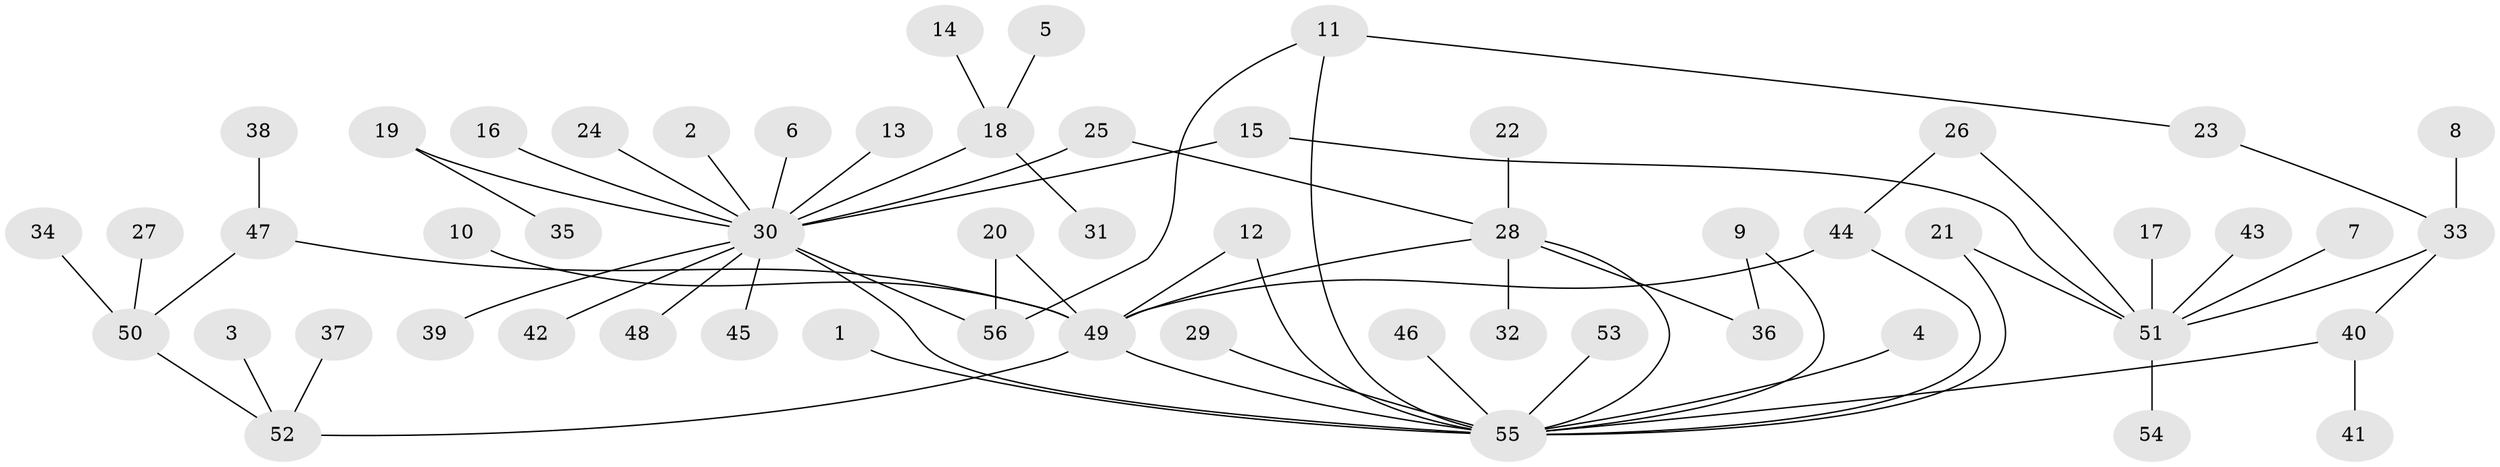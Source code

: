 // original degree distribution, {6: 0.037383177570093455, 10: 0.018691588785046728, 5: 0.028037383177570093, 17: 0.009345794392523364, 1: 0.5887850467289719, 3: 0.08411214953271028, 4: 0.037383177570093455, 18: 0.009345794392523364, 2: 0.18691588785046728}
// Generated by graph-tools (version 1.1) at 2025/36/03/04/25 23:36:57]
// undirected, 56 vertices, 67 edges
graph export_dot {
  node [color=gray90,style=filled];
  1;
  2;
  3;
  4;
  5;
  6;
  7;
  8;
  9;
  10;
  11;
  12;
  13;
  14;
  15;
  16;
  17;
  18;
  19;
  20;
  21;
  22;
  23;
  24;
  25;
  26;
  27;
  28;
  29;
  30;
  31;
  32;
  33;
  34;
  35;
  36;
  37;
  38;
  39;
  40;
  41;
  42;
  43;
  44;
  45;
  46;
  47;
  48;
  49;
  50;
  51;
  52;
  53;
  54;
  55;
  56;
  1 -- 55 [weight=1.0];
  2 -- 30 [weight=1.0];
  3 -- 52 [weight=1.0];
  4 -- 55 [weight=1.0];
  5 -- 18 [weight=1.0];
  6 -- 30 [weight=1.0];
  7 -- 51 [weight=1.0];
  8 -- 33 [weight=1.0];
  9 -- 36 [weight=1.0];
  9 -- 55 [weight=1.0];
  10 -- 49 [weight=1.0];
  11 -- 23 [weight=1.0];
  11 -- 55 [weight=1.0];
  11 -- 56 [weight=1.0];
  12 -- 49 [weight=1.0];
  12 -- 55 [weight=1.0];
  13 -- 30 [weight=1.0];
  14 -- 18 [weight=1.0];
  15 -- 30 [weight=1.0];
  15 -- 51 [weight=1.0];
  16 -- 30 [weight=1.0];
  17 -- 51 [weight=1.0];
  18 -- 30 [weight=1.0];
  18 -- 31 [weight=1.0];
  19 -- 30 [weight=1.0];
  19 -- 35 [weight=1.0];
  20 -- 49 [weight=1.0];
  20 -- 56 [weight=1.0];
  21 -- 51 [weight=1.0];
  21 -- 55 [weight=1.0];
  22 -- 28 [weight=1.0];
  23 -- 33 [weight=1.0];
  24 -- 30 [weight=1.0];
  25 -- 28 [weight=1.0];
  25 -- 30 [weight=1.0];
  26 -- 44 [weight=1.0];
  26 -- 51 [weight=1.0];
  27 -- 50 [weight=1.0];
  28 -- 32 [weight=1.0];
  28 -- 36 [weight=1.0];
  28 -- 49 [weight=1.0];
  28 -- 55 [weight=1.0];
  29 -- 55 [weight=1.0];
  30 -- 39 [weight=1.0];
  30 -- 42 [weight=1.0];
  30 -- 45 [weight=1.0];
  30 -- 48 [weight=1.0];
  30 -- 55 [weight=1.0];
  30 -- 56 [weight=2.0];
  33 -- 40 [weight=1.0];
  33 -- 51 [weight=1.0];
  34 -- 50 [weight=1.0];
  37 -- 52 [weight=1.0];
  38 -- 47 [weight=1.0];
  40 -- 41 [weight=1.0];
  40 -- 55 [weight=1.0];
  43 -- 51 [weight=1.0];
  44 -- 49 [weight=1.0];
  44 -- 55 [weight=1.0];
  46 -- 55 [weight=1.0];
  47 -- 49 [weight=1.0];
  47 -- 50 [weight=1.0];
  49 -- 52 [weight=1.0];
  49 -- 55 [weight=1.0];
  50 -- 52 [weight=1.0];
  51 -- 54 [weight=1.0];
  53 -- 55 [weight=1.0];
}
